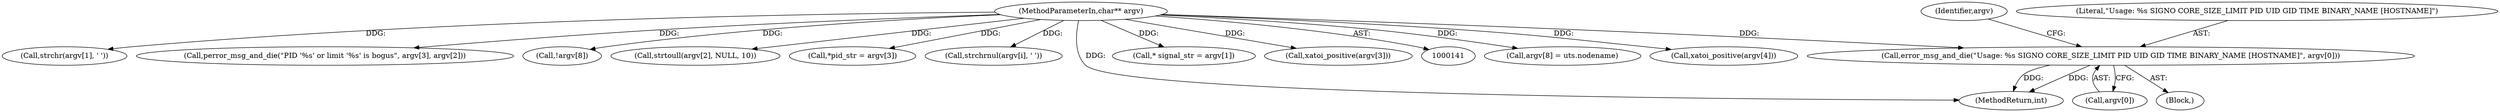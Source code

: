 digraph "0_abrt_80408e9e24a1c10f85fd969e1853e0f192157f92_0@array" {
"1000170" [label="(Call,error_msg_and_die(\"Usage: %s SIGNO CORE_SIZE_LIMIT PID UID GID TIME BINARY_NAME [HOSTNAME]\", argv[0]))"];
"1000143" [label="(MethodParameterIn,char** argv)"];
"1000143" [label="(MethodParameterIn,char** argv)"];
"1000353" [label="(Call,argv[8] = uts.nodename)"];
"1000178" [label="(Identifier,argv)"];
"1000309" [label="(Call,xatoi_positive(argv[4]))"];
"1000176" [label="(Call,strchr(argv[1], ' '))"];
"1000320" [label="(Call,perror_msg_and_die(\"PID '%s' or limit '%s' is bogus\", argv[3], argv[2]))"];
"1000345" [label="(Call,!argv[8])"];
"1000170" [label="(Call,error_msg_and_die(\"Usage: %s SIGNO CORE_SIZE_LIMIT PID UID GID TIME BINARY_NAME [HOSTNAME]\", argv[0]))"];
"1000269" [label="(Call,strtoull(argv[2], NULL, 10))"];
"1000172" [label="(Call,argv[0])"];
"1000294" [label="(Call,*pid_str = argv[3])"];
"1000195" [label="(Call,strchrnul(argv[i], ' '))"];
"1001168" [label="(MethodReturn,int)"];
"1000171" [label="(Literal,\"Usage: %s SIGNO CORE_SIZE_LIMIT PID UID GID TIME BINARY_NAME [HOSTNAME]\")"];
"1000256" [label="(Call,* signal_str = argv[1])"];
"1000169" [label="(Block,)"];
"1000302" [label="(Call,xatoi_positive(argv[3]))"];
"1000170" -> "1000169"  [label="AST: "];
"1000170" -> "1000172"  [label="CFG: "];
"1000171" -> "1000170"  [label="AST: "];
"1000172" -> "1000170"  [label="AST: "];
"1000178" -> "1000170"  [label="CFG: "];
"1000170" -> "1001168"  [label="DDG: "];
"1000170" -> "1001168"  [label="DDG: "];
"1000143" -> "1000170"  [label="DDG: "];
"1000143" -> "1000141"  [label="AST: "];
"1000143" -> "1001168"  [label="DDG: "];
"1000143" -> "1000176"  [label="DDG: "];
"1000143" -> "1000195"  [label="DDG: "];
"1000143" -> "1000256"  [label="DDG: "];
"1000143" -> "1000269"  [label="DDG: "];
"1000143" -> "1000294"  [label="DDG: "];
"1000143" -> "1000302"  [label="DDG: "];
"1000143" -> "1000309"  [label="DDG: "];
"1000143" -> "1000320"  [label="DDG: "];
"1000143" -> "1000345"  [label="DDG: "];
"1000143" -> "1000353"  [label="DDG: "];
}
